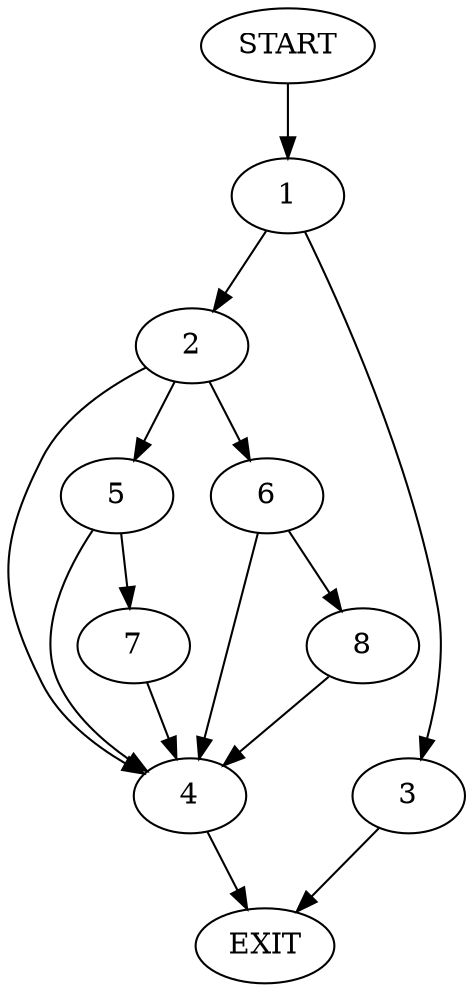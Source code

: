 digraph {
0 [label="START"]
9 [label="EXIT"]
0 -> 1
1 -> 2
1 -> 3
2 -> 4
2 -> 5
2 -> 6
3 -> 9
4 -> 9
5 -> 4
5 -> 7
6 -> 4
6 -> 8
8 -> 4
7 -> 4
}
